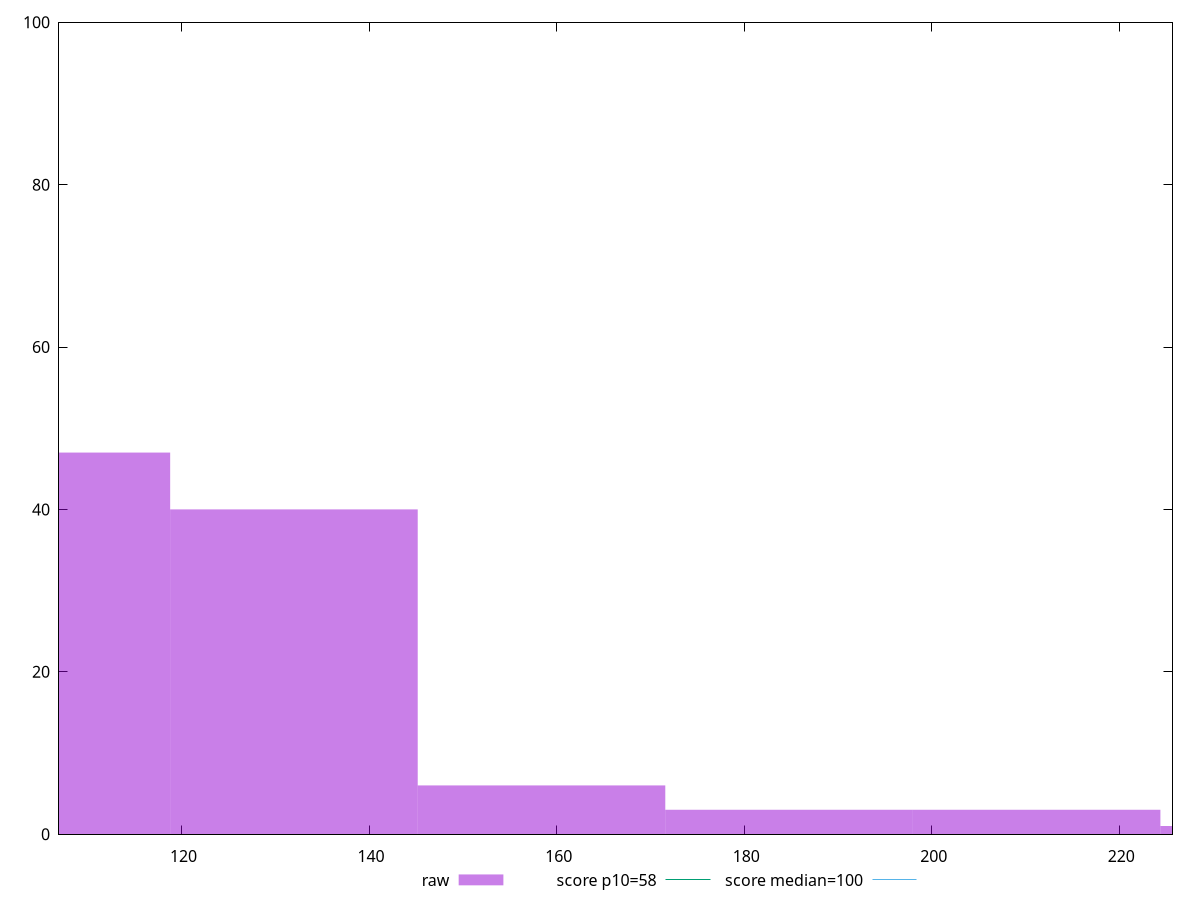 reset

$raw <<EOF
184.78002301349585 3
131.9857307239256 40
211.17716915828098 3
105.58858457914049 47
237.5743153030661 1
158.38287686871072 6
EOF

set key outside below
set boxwidth 26.397146144785122
set xrange [106.93333333333285:225.66666666666669]
set yrange [0:100]
set trange [0:100]
set style fill transparent solid 0.5 noborder

set parametric
set terminal svg size 640, 490 enhanced background rgb 'white'
set output "report_00009_2021-02-08T22-37-41.559Z/estimated-input-latency/samples/pages+cached/raw/histogram.svg"

plot $raw title "raw" with boxes, \
     58,t title "score p10=58", \
     100,t title "score median=100"

reset
